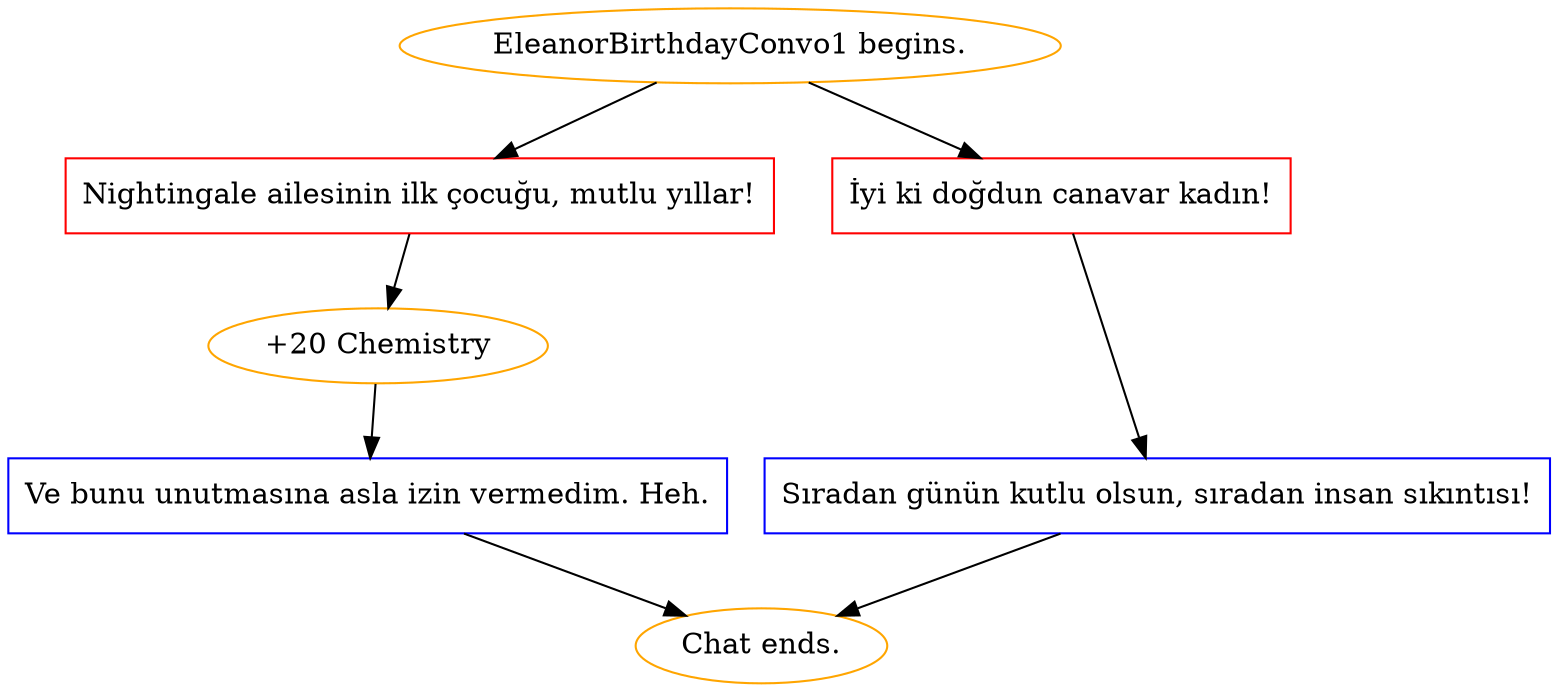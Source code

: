 digraph {
	"EleanorBirthdayConvo1 begins." [color=orange];
		"EleanorBirthdayConvo1 begins." -> j2074522282;
		"EleanorBirthdayConvo1 begins." -> j3235038131;
	j2074522282 [label="Nightingale ailesinin ilk çocuğu, mutlu yıllar!",shape=box,color=red];
		j2074522282 -> j3894865475;
	j3235038131 [label="İyi ki doğdun canavar kadın!",shape=box,color=red];
		j3235038131 -> j3666355589;
	j3894865475 [label="+20 Chemistry",color=orange];
		j3894865475 -> j4032125604;
	j3666355589 [label="Sıradan günün kutlu olsun, sıradan insan sıkıntısı!",shape=box,color=blue];
		j3666355589 -> "Chat ends.";
	j4032125604 [label="Ve bunu unutmasına asla izin vermedim. Heh.",shape=box,color=blue];
		j4032125604 -> "Chat ends.";
	"Chat ends." [color=orange];
}